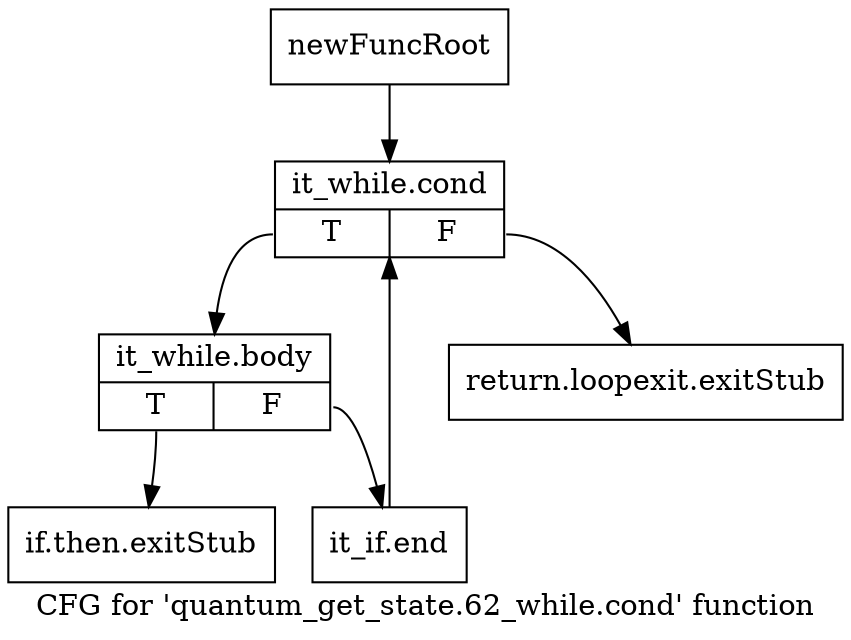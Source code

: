 digraph "CFG for 'quantum_get_state.62_while.cond' function" {
	label="CFG for 'quantum_get_state.62_while.cond' function";

	Node0x16fcf70 [shape=record,label="{newFuncRoot}"];
	Node0x16fcf70 -> Node0x16fd060;
	Node0x16fcfc0 [shape=record,label="{return.loopexit.exitStub}"];
	Node0x16fd010 [shape=record,label="{if.then.exitStub}"];
	Node0x16fd060 [shape=record,label="{it_while.cond|{<s0>T|<s1>F}}"];
	Node0x16fd060:s0 -> Node0x16fd0b0;
	Node0x16fd060:s1 -> Node0x16fcfc0;
	Node0x16fd0b0 [shape=record,label="{it_while.body|{<s0>T|<s1>F}}"];
	Node0x16fd0b0:s0 -> Node0x16fd010;
	Node0x16fd0b0:s1 -> Node0x16fd100;
	Node0x16fd100 [shape=record,label="{it_if.end}"];
	Node0x16fd100 -> Node0x16fd060;
}
